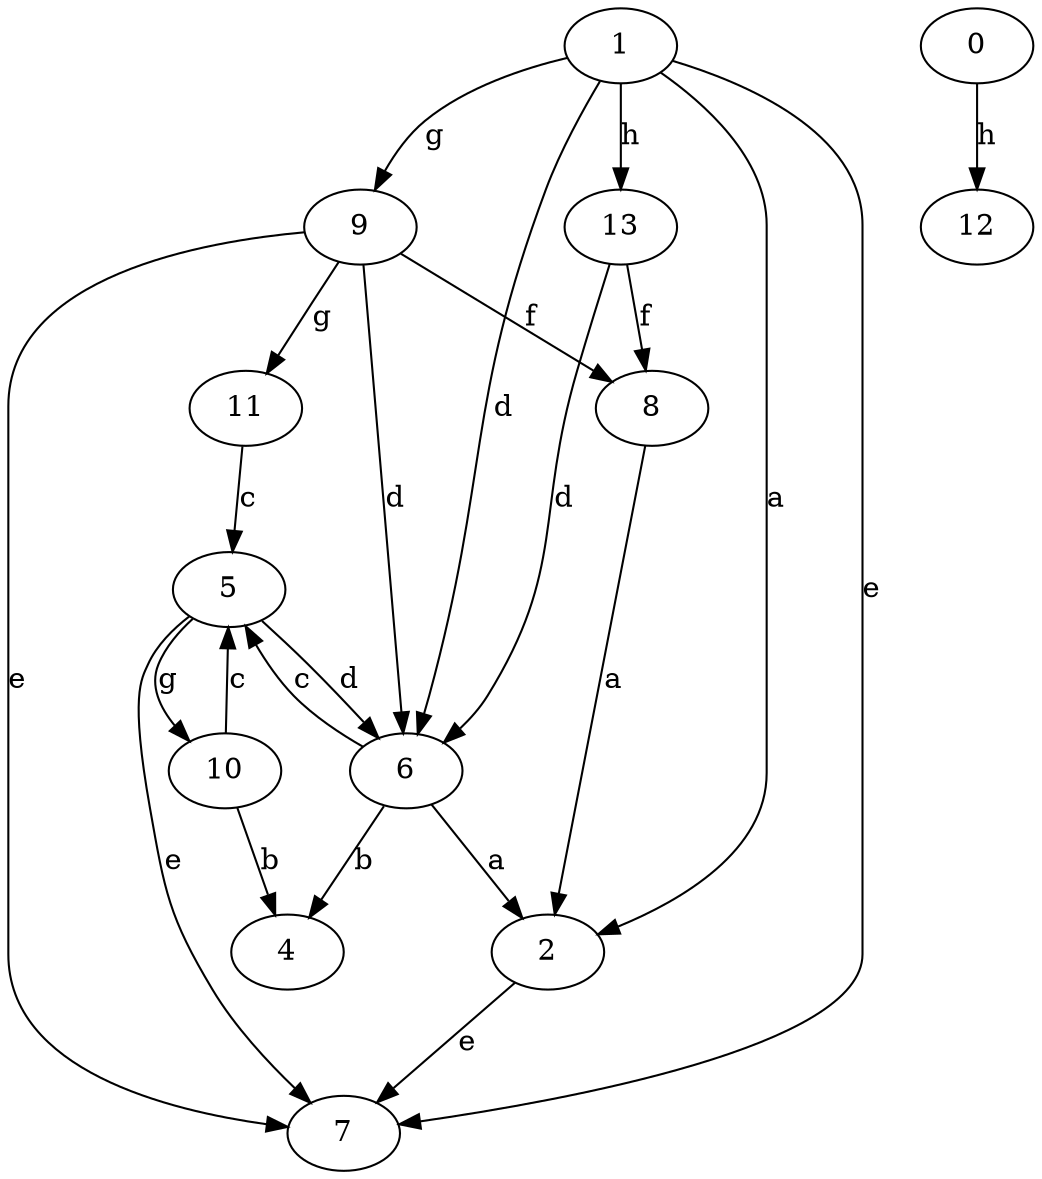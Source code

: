 strict digraph  {
2;
4;
0;
5;
6;
7;
8;
9;
10;
11;
12;
13;
1;
2 -> 7  [label=e];
0 -> 12  [label=h];
5 -> 6  [label=d];
5 -> 7  [label=e];
5 -> 10  [label=g];
6 -> 2  [label=a];
6 -> 4  [label=b];
6 -> 5  [label=c];
8 -> 2  [label=a];
9 -> 6  [label=d];
9 -> 7  [label=e];
9 -> 8  [label=f];
9 -> 11  [label=g];
10 -> 4  [label=b];
10 -> 5  [label=c];
11 -> 5  [label=c];
13 -> 6  [label=d];
13 -> 8  [label=f];
1 -> 2  [label=a];
1 -> 6  [label=d];
1 -> 7  [label=e];
1 -> 9  [label=g];
1 -> 13  [label=h];
}
